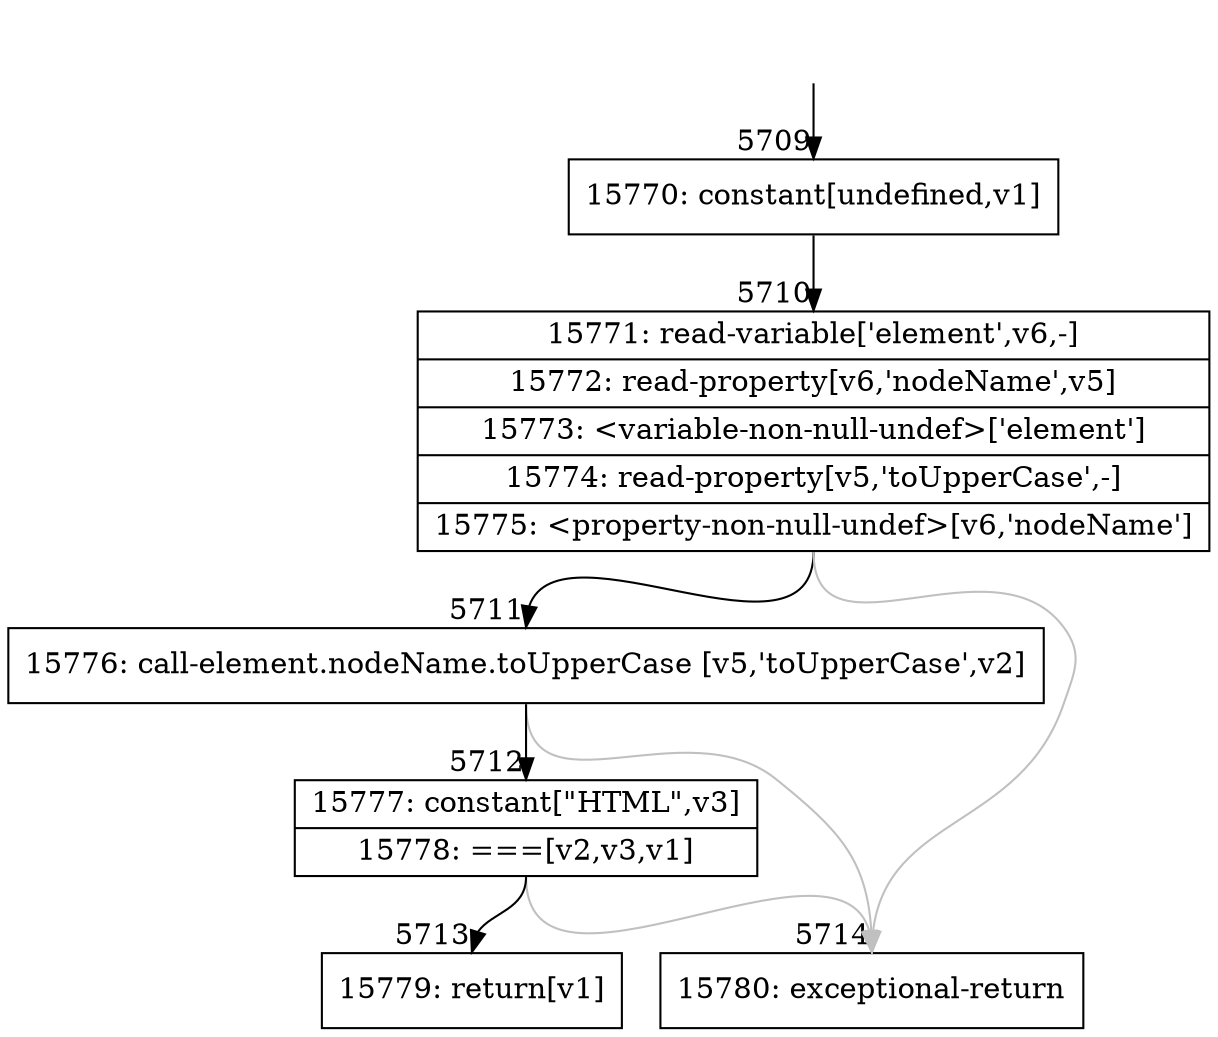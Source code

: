 digraph {
rankdir="TD"
BB_entry448[shape=none,label=""];
BB_entry448 -> BB5709 [tailport=s, headport=n, headlabel="    5709"]
BB5709 [shape=record label="{15770: constant[undefined,v1]}" ] 
BB5709 -> BB5710 [tailport=s, headport=n, headlabel="      5710"]
BB5710 [shape=record label="{15771: read-variable['element',v6,-]|15772: read-property[v6,'nodeName',v5]|15773: \<variable-non-null-undef\>['element']|15774: read-property[v5,'toUpperCase',-]|15775: \<property-non-null-undef\>[v6,'nodeName']}" ] 
BB5710 -> BB5711 [tailport=s, headport=n, headlabel="      5711"]
BB5710 -> BB5714 [tailport=s, headport=n, color=gray, headlabel="      5714"]
BB5711 [shape=record label="{15776: call-element.nodeName.toUpperCase [v5,'toUpperCase',v2]}" ] 
BB5711 -> BB5712 [tailport=s, headport=n, headlabel="      5712"]
BB5711 -> BB5714 [tailport=s, headport=n, color=gray]
BB5712 [shape=record label="{15777: constant[\"HTML\",v3]|15778: ===[v2,v3,v1]}" ] 
BB5712 -> BB5713 [tailport=s, headport=n, headlabel="      5713"]
BB5712 -> BB5714 [tailport=s, headport=n, color=gray]
BB5713 [shape=record label="{15779: return[v1]}" ] 
BB5714 [shape=record label="{15780: exceptional-return}" ] 
//#$~ 4377
}
